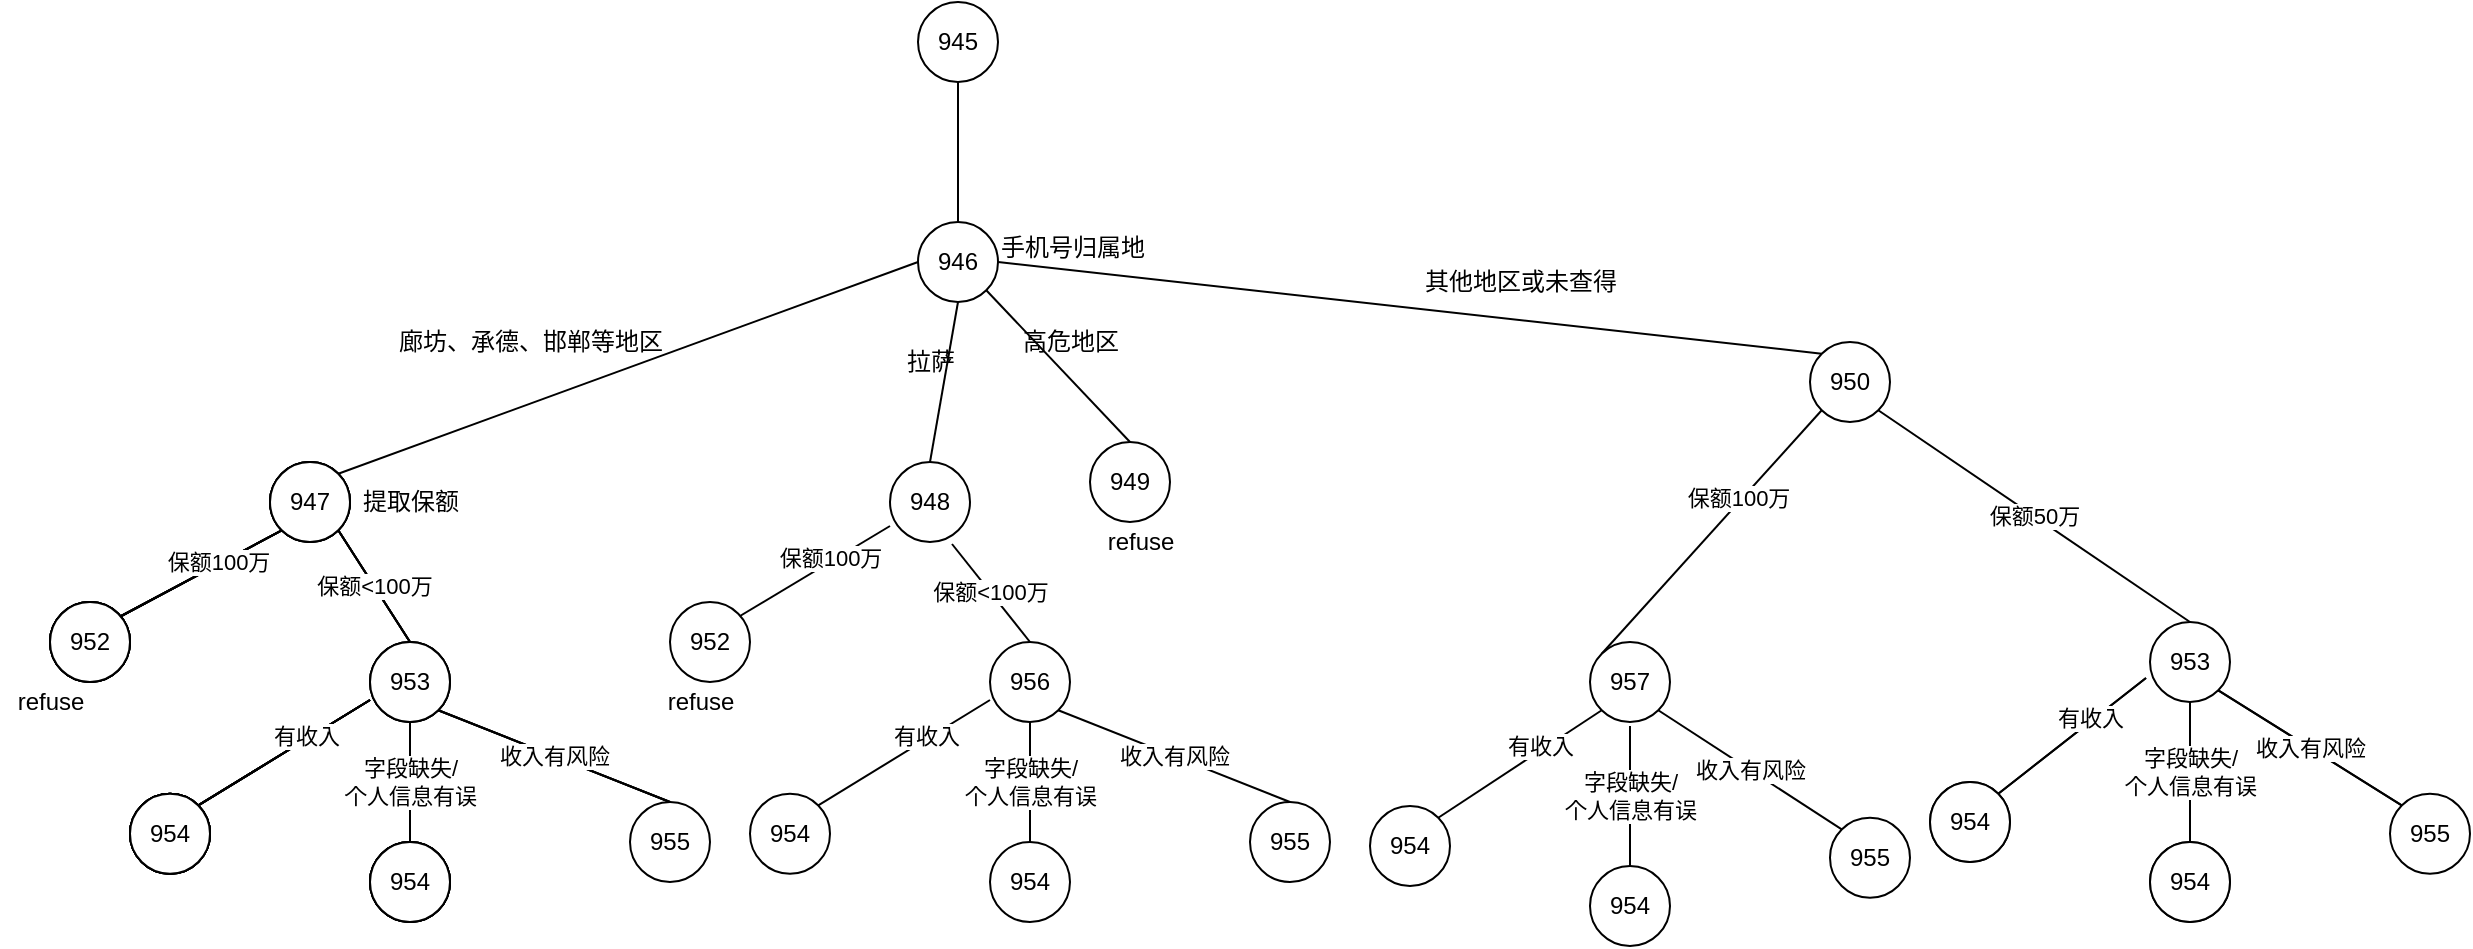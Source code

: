 <mxfile version="13.11.0" type="github">
  <diagram id="GqYp9QRgiTnMv4ogQ1yT" name="Page-1">
    <mxGraphModel dx="2249" dy="794" grid="1" gridSize="10" guides="1" tooltips="1" connect="1" arrows="1" fold="1" page="1" pageScale="1" pageWidth="827" pageHeight="1169" math="0" shadow="0">
      <root>
        <mxCell id="0" />
        <mxCell id="1" parent="0" />
        <mxCell id="ffeUi8GMqS-hSIrCTA7c-2" value="" style="endArrow=none;html=1;entryX=0.5;entryY=1;entryDx=0;entryDy=0;entryPerimeter=0;" edge="1" parent="1">
          <mxGeometry width="50" height="50" relative="1" as="geometry">
            <mxPoint x="414" y="190" as="sourcePoint" />
            <mxPoint x="414" y="120" as="targetPoint" />
          </mxGeometry>
        </mxCell>
        <mxCell id="ffeUi8GMqS-hSIrCTA7c-6" value="945" style="ellipse;whiteSpace=wrap;html=1;" vertex="1" parent="1">
          <mxGeometry x="394" y="80" width="40" height="40" as="geometry" />
        </mxCell>
        <mxCell id="ffeUi8GMqS-hSIrCTA7c-7" value="946" style="ellipse;whiteSpace=wrap;html=1;" vertex="1" parent="1">
          <mxGeometry x="394" y="190" width="40" height="40" as="geometry" />
        </mxCell>
        <mxCell id="ffeUi8GMqS-hSIrCTA7c-8" value="手机号归属地" style="text;html=1;align=center;verticalAlign=middle;resizable=0;points=[];autosize=1;" vertex="1" parent="1">
          <mxGeometry x="426" y="193" width="90" height="20" as="geometry" />
        </mxCell>
        <mxCell id="ffeUi8GMqS-hSIrCTA7c-9" value="" style="endArrow=none;html=1;entryX=0;entryY=0.5;entryDx=0;entryDy=0;exitX=1;exitY=0;exitDx=0;exitDy=0;" edge="1" parent="1" source="ffeUi8GMqS-hSIrCTA7c-13" target="ffeUi8GMqS-hSIrCTA7c-7">
          <mxGeometry width="50" height="50" relative="1" as="geometry">
            <mxPoint x="200" y="280" as="sourcePoint" />
            <mxPoint x="394" y="220" as="targetPoint" />
            <Array as="points" />
          </mxGeometry>
        </mxCell>
        <mxCell id="ffeUi8GMqS-hSIrCTA7c-10" value="" style="endArrow=none;html=1;entryX=0.5;entryY=1;entryDx=0;entryDy=0;exitX=0.5;exitY=0;exitDx=0;exitDy=0;" edge="1" parent="1" source="ffeUi8GMqS-hSIrCTA7c-14" target="ffeUi8GMqS-hSIrCTA7c-7">
          <mxGeometry width="50" height="50" relative="1" as="geometry">
            <mxPoint x="414" y="300" as="sourcePoint" />
            <mxPoint x="460" y="250" as="targetPoint" />
          </mxGeometry>
        </mxCell>
        <mxCell id="ffeUi8GMqS-hSIrCTA7c-11" value="" style="endArrow=none;html=1;entryX=1;entryY=1;entryDx=0;entryDy=0;" edge="1" parent="1" target="ffeUi8GMqS-hSIrCTA7c-7">
          <mxGeometry width="50" height="50" relative="1" as="geometry">
            <mxPoint x="500" y="300" as="sourcePoint" />
            <mxPoint x="500" y="250" as="targetPoint" />
          </mxGeometry>
        </mxCell>
        <mxCell id="ffeUi8GMqS-hSIrCTA7c-12" value="" style="endArrow=none;html=1;entryX=1;entryY=0.5;entryDx=0;entryDy=0;exitX=0;exitY=0;exitDx=0;exitDy=0;" edge="1" parent="1" source="ffeUi8GMqS-hSIrCTA7c-98" target="ffeUi8GMqS-hSIrCTA7c-7">
          <mxGeometry width="50" height="50" relative="1" as="geometry">
            <mxPoint x="650" y="300" as="sourcePoint" />
            <mxPoint x="540" y="230" as="targetPoint" />
          </mxGeometry>
        </mxCell>
        <mxCell id="ffeUi8GMqS-hSIrCTA7c-13" value="947" style="ellipse;whiteSpace=wrap;html=1;" vertex="1" parent="1">
          <mxGeometry x="70" y="310" width="40" height="40" as="geometry" />
        </mxCell>
        <mxCell id="ffeUi8GMqS-hSIrCTA7c-14" value="948" style="ellipse;whiteSpace=wrap;html=1;" vertex="1" parent="1">
          <mxGeometry x="380" y="310" width="40" height="40" as="geometry" />
        </mxCell>
        <mxCell id="ffeUi8GMqS-hSIrCTA7c-15" value="949" style="ellipse;whiteSpace=wrap;html=1;" vertex="1" parent="1">
          <mxGeometry x="480" y="300" width="40" height="40" as="geometry" />
        </mxCell>
        <mxCell id="ffeUi8GMqS-hSIrCTA7c-17" value="廊坊、承德、邯郸等地区" style="text;html=1;align=center;verticalAlign=middle;resizable=0;points=[];autosize=1;" vertex="1" parent="1">
          <mxGeometry x="125" y="240" width="150" height="20" as="geometry" />
        </mxCell>
        <mxCell id="ffeUi8GMqS-hSIrCTA7c-18" value="拉萨" style="text;html=1;align=center;verticalAlign=middle;resizable=0;points=[];autosize=1;" vertex="1" parent="1">
          <mxGeometry x="380" y="250" width="40" height="20" as="geometry" />
        </mxCell>
        <mxCell id="ffeUi8GMqS-hSIrCTA7c-19" value="高危地区" style="text;html=1;align=center;verticalAlign=middle;resizable=0;points=[];autosize=1;" vertex="1" parent="1">
          <mxGeometry x="440" y="240" width="60" height="20" as="geometry" />
        </mxCell>
        <mxCell id="ffeUi8GMqS-hSIrCTA7c-20" value="其他地区或未查得" style="text;html=1;align=center;verticalAlign=middle;resizable=0;points=[];autosize=1;" vertex="1" parent="1">
          <mxGeometry x="640" y="210" width="110" height="20" as="geometry" />
        </mxCell>
        <mxCell id="ffeUi8GMqS-hSIrCTA7c-21" value="提取保额" style="text;html=1;align=center;verticalAlign=middle;resizable=0;points=[];autosize=1;" vertex="1" parent="1">
          <mxGeometry x="110" y="320" width="60" height="20" as="geometry" />
        </mxCell>
        <mxCell id="ffeUi8GMqS-hSIrCTA7c-22" value="" style="endArrow=none;html=1;entryX=0;entryY=1;entryDx=0;entryDy=0;" edge="1" parent="1" target="ffeUi8GMqS-hSIrCTA7c-13">
          <mxGeometry width="50" height="50" relative="1" as="geometry">
            <mxPoint x="-10" y="390" as="sourcePoint" />
            <mxPoint x="70" y="340" as="targetPoint" />
          </mxGeometry>
        </mxCell>
        <mxCell id="ffeUi8GMqS-hSIrCTA7c-26" value="保额100万" style="edgeLabel;html=1;align=center;verticalAlign=middle;resizable=0;points=[];" vertex="1" connectable="0" parent="ffeUi8GMqS-hSIrCTA7c-22">
          <mxGeometry x="0.268" y="2" relative="1" as="geometry">
            <mxPoint as="offset" />
          </mxGeometry>
        </mxCell>
        <mxCell id="ffeUi8GMqS-hSIrCTA7c-23" value="952" style="ellipse;whiteSpace=wrap;html=1;" vertex="1" parent="1">
          <mxGeometry x="-40" y="380" width="40" height="40" as="geometry" />
        </mxCell>
        <mxCell id="ffeUi8GMqS-hSIrCTA7c-24" value="953" style="ellipse;whiteSpace=wrap;html=1;" vertex="1" parent="1">
          <mxGeometry x="120" y="400" width="40" height="40" as="geometry" />
        </mxCell>
        <mxCell id="ffeUi8GMqS-hSIrCTA7c-25" value="保额&amp;lt;100万" style="endArrow=none;html=1;entryX=1;entryY=1;entryDx=0;entryDy=0;exitX=0.5;exitY=0;exitDx=0;exitDy=0;" edge="1" parent="1" source="ffeUi8GMqS-hSIrCTA7c-24" target="ffeUi8GMqS-hSIrCTA7c-13">
          <mxGeometry width="50" height="50" relative="1" as="geometry">
            <mxPoint x="90" y="410" as="sourcePoint" />
            <mxPoint x="140" y="360" as="targetPoint" />
          </mxGeometry>
        </mxCell>
        <mxCell id="ffeUi8GMqS-hSIrCTA7c-27" value="refuse" style="text;html=1;align=center;verticalAlign=middle;resizable=0;points=[];autosize=1;" vertex="1" parent="1">
          <mxGeometry x="-65" y="420" width="50" height="20" as="geometry" />
        </mxCell>
        <mxCell id="ffeUi8GMqS-hSIrCTA7c-28" value="" style="endArrow=none;html=1;entryX=0;entryY=0.725;entryDx=0;entryDy=0;entryPerimeter=0;exitX=1;exitY=0;exitDx=0;exitDy=0;" edge="1" parent="1" source="ffeUi8GMqS-hSIrCTA7c-30" target="ffeUi8GMqS-hSIrCTA7c-24">
          <mxGeometry width="50" height="50" relative="1" as="geometry">
            <mxPoint x="80" y="475.86" as="sourcePoint" />
            <mxPoint x="165.858" y="430.002" as="targetPoint" />
          </mxGeometry>
        </mxCell>
        <mxCell id="ffeUi8GMqS-hSIrCTA7c-29" value="有收入" style="edgeLabel;html=1;align=center;verticalAlign=middle;resizable=0;points=[];" vertex="1" connectable="0" parent="ffeUi8GMqS-hSIrCTA7c-28">
          <mxGeometry x="0.268" y="2" relative="1" as="geometry">
            <mxPoint as="offset" />
          </mxGeometry>
        </mxCell>
        <mxCell id="ffeUi8GMqS-hSIrCTA7c-30" value="954" style="ellipse;whiteSpace=wrap;html=1;" vertex="1" parent="1">
          <mxGeometry y="475.86" width="40" height="40" as="geometry" />
        </mxCell>
        <mxCell id="ffeUi8GMqS-hSIrCTA7c-31" value="955" style="ellipse;whiteSpace=wrap;html=1;" vertex="1" parent="1">
          <mxGeometry x="250" y="480" width="40" height="40" as="geometry" />
        </mxCell>
        <mxCell id="ffeUi8GMqS-hSIrCTA7c-32" value="收入有风险" style="endArrow=none;html=1;entryX=1;entryY=1;entryDx=0;entryDy=0;exitX=0.5;exitY=0;exitDx=0;exitDy=0;" edge="1" parent="1" source="ffeUi8GMqS-hSIrCTA7c-31" target="ffeUi8GMqS-hSIrCTA7c-24">
          <mxGeometry width="50" height="50" relative="1" as="geometry">
            <mxPoint x="180" y="495.86" as="sourcePoint" />
            <mxPoint x="194.142" y="430.002" as="targetPoint" />
          </mxGeometry>
        </mxCell>
        <mxCell id="ffeUi8GMqS-hSIrCTA7c-34" value="954" style="ellipse;whiteSpace=wrap;html=1;" vertex="1" parent="1">
          <mxGeometry x="120" y="500" width="40" height="40" as="geometry" />
        </mxCell>
        <mxCell id="ffeUi8GMqS-hSIrCTA7c-35" value="字段缺失/&lt;br&gt;个人信息有误" style="endArrow=none;html=1;exitX=0.5;exitY=0;exitDx=0;exitDy=0;entryX=0.5;entryY=1;entryDx=0;entryDy=0;" edge="1" parent="1" source="ffeUi8GMqS-hSIrCTA7c-34" target="ffeUi8GMqS-hSIrCTA7c-24">
          <mxGeometry width="50" height="50" relative="1" as="geometry">
            <mxPoint x="410" y="430" as="sourcePoint" />
            <mxPoint x="170" y="430" as="targetPoint" />
            <Array as="points" />
          </mxGeometry>
        </mxCell>
        <mxCell id="ffeUi8GMqS-hSIrCTA7c-36" value="" style="endArrow=none;html=1;entryX=0;entryY=1;entryDx=0;entryDy=0;" edge="1" parent="1">
          <mxGeometry width="50" height="50" relative="1" as="geometry">
            <mxPoint x="-10" y="390" as="sourcePoint" />
            <mxPoint x="75.858" y="344.142" as="targetPoint" />
          </mxGeometry>
        </mxCell>
        <mxCell id="ffeUi8GMqS-hSIrCTA7c-37" value="保额100万" style="edgeLabel;html=1;align=center;verticalAlign=middle;resizable=0;points=[];" vertex="1" connectable="0" parent="ffeUi8GMqS-hSIrCTA7c-36">
          <mxGeometry x="0.268" y="2" relative="1" as="geometry">
            <mxPoint as="offset" />
          </mxGeometry>
        </mxCell>
        <mxCell id="ffeUi8GMqS-hSIrCTA7c-38" value="952" style="ellipse;whiteSpace=wrap;html=1;" vertex="1" parent="1">
          <mxGeometry x="-40" y="380" width="40" height="40" as="geometry" />
        </mxCell>
        <mxCell id="ffeUi8GMqS-hSIrCTA7c-39" value="956" style="ellipse;whiteSpace=wrap;html=1;" vertex="1" parent="1">
          <mxGeometry x="430" y="400" width="40" height="40" as="geometry" />
        </mxCell>
        <mxCell id="ffeUi8GMqS-hSIrCTA7c-40" value="保额&amp;lt;100万" style="endArrow=none;html=1;exitX=0.5;exitY=0;exitDx=0;exitDy=0;entryX=0.775;entryY=1.025;entryDx=0;entryDy=0;entryPerimeter=0;" edge="1" parent="1" source="ffeUi8GMqS-hSIrCTA7c-39" target="ffeUi8GMqS-hSIrCTA7c-14">
          <mxGeometry width="50" height="50" relative="1" as="geometry">
            <mxPoint x="400" y="410" as="sourcePoint" />
            <mxPoint x="430" y="344" as="targetPoint" />
          </mxGeometry>
        </mxCell>
        <mxCell id="ffeUi8GMqS-hSIrCTA7c-41" value="" style="endArrow=none;html=1;entryX=0;entryY=0.8;entryDx=0;entryDy=0;entryPerimeter=0;" edge="1" parent="1" target="ffeUi8GMqS-hSIrCTA7c-14">
          <mxGeometry width="50" height="50" relative="1" as="geometry">
            <mxPoint x="300" y="390" as="sourcePoint" />
            <mxPoint x="385.858" y="344.142" as="targetPoint" />
          </mxGeometry>
        </mxCell>
        <mxCell id="ffeUi8GMqS-hSIrCTA7c-42" value="保额100万" style="edgeLabel;html=1;align=center;verticalAlign=middle;resizable=0;points=[];" vertex="1" connectable="0" parent="ffeUi8GMqS-hSIrCTA7c-41">
          <mxGeometry x="0.268" y="2" relative="1" as="geometry">
            <mxPoint as="offset" />
          </mxGeometry>
        </mxCell>
        <mxCell id="ffeUi8GMqS-hSIrCTA7c-43" value="952" style="ellipse;whiteSpace=wrap;html=1;" vertex="1" parent="1">
          <mxGeometry x="270" y="380" width="40" height="40" as="geometry" />
        </mxCell>
        <mxCell id="ffeUi8GMqS-hSIrCTA7c-44" value="refuse" style="text;html=1;align=center;verticalAlign=middle;resizable=0;points=[];autosize=1;" vertex="1" parent="1">
          <mxGeometry x="260" y="420" width="50" height="20" as="geometry" />
        </mxCell>
        <mxCell id="ffeUi8GMqS-hSIrCTA7c-45" value="" style="endArrow=none;html=1;entryX=0;entryY=0.725;entryDx=0;entryDy=0;entryPerimeter=0;exitX=1;exitY=0;exitDx=0;exitDy=0;" edge="1" source="ffeUi8GMqS-hSIrCTA7c-47" parent="1">
          <mxGeometry width="50" height="50" relative="1" as="geometry">
            <mxPoint x="80" y="475.86" as="sourcePoint" />
            <mxPoint x="120" y="429" as="targetPoint" />
          </mxGeometry>
        </mxCell>
        <mxCell id="ffeUi8GMqS-hSIrCTA7c-46" value="有收入" style="edgeLabel;html=1;align=center;verticalAlign=middle;resizable=0;points=[];" vertex="1" connectable="0" parent="ffeUi8GMqS-hSIrCTA7c-45">
          <mxGeometry x="0.268" y="2" relative="1" as="geometry">
            <mxPoint as="offset" />
          </mxGeometry>
        </mxCell>
        <mxCell id="ffeUi8GMqS-hSIrCTA7c-47" value="954" style="ellipse;whiteSpace=wrap;html=1;" vertex="1" parent="1">
          <mxGeometry y="475.86" width="40" height="40" as="geometry" />
        </mxCell>
        <mxCell id="ffeUi8GMqS-hSIrCTA7c-50" value="954" style="ellipse;whiteSpace=wrap;html=1;" vertex="1" parent="1">
          <mxGeometry y="475.86" width="40" height="40" as="geometry" />
        </mxCell>
        <mxCell id="ffeUi8GMqS-hSIrCTA7c-51" value="" style="endArrow=none;html=1;entryX=0;entryY=0.725;entryDx=0;entryDy=0;entryPerimeter=0;exitX=1;exitY=0;exitDx=0;exitDy=0;" edge="1" source="ffeUi8GMqS-hSIrCTA7c-50" parent="1">
          <mxGeometry width="50" height="50" relative="1" as="geometry">
            <mxPoint x="80" y="475.86" as="sourcePoint" />
            <mxPoint x="120" y="429" as="targetPoint" />
          </mxGeometry>
        </mxCell>
        <mxCell id="ffeUi8GMqS-hSIrCTA7c-52" value="有收入" style="edgeLabel;html=1;align=center;verticalAlign=middle;resizable=0;points=[];" vertex="1" connectable="0" parent="ffeUi8GMqS-hSIrCTA7c-51">
          <mxGeometry x="0.268" y="2" relative="1" as="geometry">
            <mxPoint as="offset" />
          </mxGeometry>
        </mxCell>
        <mxCell id="ffeUi8GMqS-hSIrCTA7c-53" value="954" style="ellipse;whiteSpace=wrap;html=1;" vertex="1" parent="1">
          <mxGeometry x="120" y="500" width="40" height="40" as="geometry" />
        </mxCell>
        <mxCell id="ffeUi8GMqS-hSIrCTA7c-54" value="字段缺失/&lt;br&gt;个人信息有误" style="endArrow=none;html=1;exitX=0.5;exitY=0;exitDx=0;exitDy=0;entryX=0.5;entryY=1;entryDx=0;entryDy=0;" edge="1" source="ffeUi8GMqS-hSIrCTA7c-53" parent="1">
          <mxGeometry width="50" height="50" relative="1" as="geometry">
            <mxPoint x="410" y="430" as="sourcePoint" />
            <mxPoint x="140" y="440" as="targetPoint" />
            <Array as="points" />
          </mxGeometry>
        </mxCell>
        <mxCell id="ffeUi8GMqS-hSIrCTA7c-55" value="954" style="ellipse;whiteSpace=wrap;html=1;" vertex="1" parent="1">
          <mxGeometry y="475.86" width="40" height="40" as="geometry" />
        </mxCell>
        <mxCell id="ffeUi8GMqS-hSIrCTA7c-56" value="" style="endArrow=none;html=1;entryX=0;entryY=0.725;entryDx=0;entryDy=0;entryPerimeter=0;exitX=1;exitY=0;exitDx=0;exitDy=0;" edge="1" source="ffeUi8GMqS-hSIrCTA7c-55" parent="1">
          <mxGeometry width="50" height="50" relative="1" as="geometry">
            <mxPoint x="80" y="475.86" as="sourcePoint" />
            <mxPoint x="120" y="429" as="targetPoint" />
          </mxGeometry>
        </mxCell>
        <mxCell id="ffeUi8GMqS-hSIrCTA7c-57" value="有收入" style="edgeLabel;html=1;align=center;verticalAlign=middle;resizable=0;points=[];" vertex="1" connectable="0" parent="ffeUi8GMqS-hSIrCTA7c-56">
          <mxGeometry x="0.268" y="2" relative="1" as="geometry">
            <mxPoint as="offset" />
          </mxGeometry>
        </mxCell>
        <mxCell id="ffeUi8GMqS-hSIrCTA7c-58" value="954" style="ellipse;whiteSpace=wrap;html=1;" vertex="1" parent="1">
          <mxGeometry x="120" y="500" width="40" height="40" as="geometry" />
        </mxCell>
        <mxCell id="ffeUi8GMqS-hSIrCTA7c-59" value="字段缺失/&lt;br&gt;个人信息有误" style="endArrow=none;html=1;exitX=0.5;exitY=0;exitDx=0;exitDy=0;entryX=0.5;entryY=1;entryDx=0;entryDy=0;" edge="1" source="ffeUi8GMqS-hSIrCTA7c-58" parent="1">
          <mxGeometry width="50" height="50" relative="1" as="geometry">
            <mxPoint x="410" y="430" as="sourcePoint" />
            <mxPoint x="140" y="440" as="targetPoint" />
            <Array as="points" />
          </mxGeometry>
        </mxCell>
        <mxCell id="ffeUi8GMqS-hSIrCTA7c-60" value="收入有风险" style="endArrow=none;html=1;entryX=1;entryY=1;entryDx=0;entryDy=0;exitX=0.5;exitY=0;exitDx=0;exitDy=0;" edge="1" parent="1">
          <mxGeometry width="50" height="50" relative="1" as="geometry">
            <mxPoint x="270" y="480" as="sourcePoint" />
            <mxPoint x="154.142" y="434.142" as="targetPoint" />
          </mxGeometry>
        </mxCell>
        <mxCell id="ffeUi8GMqS-hSIrCTA7c-61" value="955" style="ellipse;whiteSpace=wrap;html=1;" vertex="1" parent="1">
          <mxGeometry x="560" y="480" width="40" height="40" as="geometry" />
        </mxCell>
        <mxCell id="ffeUi8GMqS-hSIrCTA7c-62" value="954" style="ellipse;whiteSpace=wrap;html=1;" vertex="1" parent="1">
          <mxGeometry x="310" y="475.86" width="40" height="40" as="geometry" />
        </mxCell>
        <mxCell id="ffeUi8GMqS-hSIrCTA7c-63" value="" style="endArrow=none;html=1;entryX=0;entryY=0.725;entryDx=0;entryDy=0;entryPerimeter=0;exitX=1;exitY=0;exitDx=0;exitDy=0;" edge="1" parent="1" source="ffeUi8GMqS-hSIrCTA7c-62">
          <mxGeometry width="50" height="50" relative="1" as="geometry">
            <mxPoint x="390" y="475.86" as="sourcePoint" />
            <mxPoint x="430" y="429" as="targetPoint" />
          </mxGeometry>
        </mxCell>
        <mxCell id="ffeUi8GMqS-hSIrCTA7c-64" value="有收入" style="edgeLabel;html=1;align=center;verticalAlign=middle;resizable=0;points=[];" vertex="1" connectable="0" parent="ffeUi8GMqS-hSIrCTA7c-63">
          <mxGeometry x="0.268" y="2" relative="1" as="geometry">
            <mxPoint as="offset" />
          </mxGeometry>
        </mxCell>
        <mxCell id="ffeUi8GMqS-hSIrCTA7c-65" value="954" style="ellipse;whiteSpace=wrap;html=1;" vertex="1" parent="1">
          <mxGeometry x="430" y="500" width="40" height="40" as="geometry" />
        </mxCell>
        <mxCell id="ffeUi8GMqS-hSIrCTA7c-66" value="字段缺失/&lt;br&gt;个人信息有误" style="endArrow=none;html=1;exitX=0.5;exitY=0;exitDx=0;exitDy=0;entryX=0.5;entryY=1;entryDx=0;entryDy=0;" edge="1" parent="1" source="ffeUi8GMqS-hSIrCTA7c-65">
          <mxGeometry width="50" height="50" relative="1" as="geometry">
            <mxPoint x="720" y="430" as="sourcePoint" />
            <mxPoint x="450" y="440" as="targetPoint" />
            <Array as="points">
              <mxPoint x="450" y="480" />
            </Array>
          </mxGeometry>
        </mxCell>
        <mxCell id="ffeUi8GMqS-hSIrCTA7c-67" value="收入有风险" style="endArrow=none;html=1;entryX=1;entryY=1;entryDx=0;entryDy=0;exitX=0.5;exitY=0;exitDx=0;exitDy=0;" edge="1" parent="1">
          <mxGeometry width="50" height="50" relative="1" as="geometry">
            <mxPoint x="580" y="480" as="sourcePoint" />
            <mxPoint x="464.142" y="434.142" as="targetPoint" />
          </mxGeometry>
        </mxCell>
        <mxCell id="ffeUi8GMqS-hSIrCTA7c-68" value="refuse" style="text;html=1;align=center;verticalAlign=middle;resizable=0;points=[];autosize=1;" vertex="1" parent="1">
          <mxGeometry x="480" y="340" width="50" height="20" as="geometry" />
        </mxCell>
        <mxCell id="ffeUi8GMqS-hSIrCTA7c-69" value="947" style="ellipse;whiteSpace=wrap;html=1;" vertex="1" parent="1">
          <mxGeometry x="70" y="310" width="40" height="40" as="geometry" />
        </mxCell>
        <mxCell id="ffeUi8GMqS-hSIrCTA7c-70" value="" style="endArrow=none;html=1;entryX=0;entryY=1;entryDx=0;entryDy=0;" edge="1" parent="1">
          <mxGeometry width="50" height="50" relative="1" as="geometry">
            <mxPoint x="-10" y="390" as="sourcePoint" />
            <mxPoint x="75.858" y="344.142" as="targetPoint" />
          </mxGeometry>
        </mxCell>
        <mxCell id="ffeUi8GMqS-hSIrCTA7c-71" value="保额100万" style="edgeLabel;html=1;align=center;verticalAlign=middle;resizable=0;points=[];" vertex="1" connectable="0" parent="ffeUi8GMqS-hSIrCTA7c-70">
          <mxGeometry x="0.268" y="2" relative="1" as="geometry">
            <mxPoint as="offset" />
          </mxGeometry>
        </mxCell>
        <mxCell id="ffeUi8GMqS-hSIrCTA7c-72" value="952" style="ellipse;whiteSpace=wrap;html=1;" vertex="1" parent="1">
          <mxGeometry x="-40" y="380" width="40" height="40" as="geometry" />
        </mxCell>
        <mxCell id="ffeUi8GMqS-hSIrCTA7c-73" value="保额&amp;lt;100万" style="endArrow=none;html=1;entryX=1;entryY=1;entryDx=0;entryDy=0;exitX=0.5;exitY=0;exitDx=0;exitDy=0;" edge="1" target="ffeUi8GMqS-hSIrCTA7c-69" parent="1">
          <mxGeometry width="50" height="50" relative="1" as="geometry">
            <mxPoint x="140" y="400" as="sourcePoint" />
            <mxPoint x="140" y="360" as="targetPoint" />
          </mxGeometry>
        </mxCell>
        <mxCell id="ffeUi8GMqS-hSIrCTA7c-74" value="947" style="ellipse;whiteSpace=wrap;html=1;" vertex="1" parent="1">
          <mxGeometry x="70" y="310" width="40" height="40" as="geometry" />
        </mxCell>
        <mxCell id="ffeUi8GMqS-hSIrCTA7c-75" value="" style="endArrow=none;html=1;entryX=0;entryY=1;entryDx=0;entryDy=0;" edge="1" parent="1">
          <mxGeometry width="50" height="50" relative="1" as="geometry">
            <mxPoint x="-10" y="390" as="sourcePoint" />
            <mxPoint x="75.858" y="344.142" as="targetPoint" />
          </mxGeometry>
        </mxCell>
        <mxCell id="ffeUi8GMqS-hSIrCTA7c-76" value="保额100万" style="edgeLabel;html=1;align=center;verticalAlign=middle;resizable=0;points=[];" vertex="1" connectable="0" parent="ffeUi8GMqS-hSIrCTA7c-75">
          <mxGeometry x="0.268" y="2" relative="1" as="geometry">
            <mxPoint as="offset" />
          </mxGeometry>
        </mxCell>
        <mxCell id="ffeUi8GMqS-hSIrCTA7c-77" value="952" style="ellipse;whiteSpace=wrap;html=1;" vertex="1" parent="1">
          <mxGeometry x="-40" y="380" width="40" height="40" as="geometry" />
        </mxCell>
        <mxCell id="ffeUi8GMqS-hSIrCTA7c-78" value="保额&amp;lt;100万" style="endArrow=none;html=1;entryX=1;entryY=1;entryDx=0;entryDy=0;exitX=0.5;exitY=0;exitDx=0;exitDy=0;" edge="1" target="ffeUi8GMqS-hSIrCTA7c-74" parent="1">
          <mxGeometry width="50" height="50" relative="1" as="geometry">
            <mxPoint x="140" y="400" as="sourcePoint" />
            <mxPoint x="140" y="360" as="targetPoint" />
          </mxGeometry>
        </mxCell>
        <mxCell id="ffeUi8GMqS-hSIrCTA7c-79" value="953" style="ellipse;whiteSpace=wrap;html=1;" vertex="1" parent="1">
          <mxGeometry x="120" y="400" width="40" height="40" as="geometry" />
        </mxCell>
        <mxCell id="ffeUi8GMqS-hSIrCTA7c-80" value="" style="endArrow=none;html=1;entryX=0;entryY=0.725;entryDx=0;entryDy=0;entryPerimeter=0;exitX=1;exitY=0;exitDx=0;exitDy=0;" edge="1" source="ffeUi8GMqS-hSIrCTA7c-82" parent="1">
          <mxGeometry width="50" height="50" relative="1" as="geometry">
            <mxPoint x="80" y="475.86" as="sourcePoint" />
            <mxPoint x="120" y="429" as="targetPoint" />
          </mxGeometry>
        </mxCell>
        <mxCell id="ffeUi8GMqS-hSIrCTA7c-81" value="有收入" style="edgeLabel;html=1;align=center;verticalAlign=middle;resizable=0;points=[];" vertex="1" connectable="0" parent="ffeUi8GMqS-hSIrCTA7c-80">
          <mxGeometry x="0.268" y="2" relative="1" as="geometry">
            <mxPoint as="offset" />
          </mxGeometry>
        </mxCell>
        <mxCell id="ffeUi8GMqS-hSIrCTA7c-82" value="954" style="ellipse;whiteSpace=wrap;html=1;" vertex="1" parent="1">
          <mxGeometry y="475.86" width="40" height="40" as="geometry" />
        </mxCell>
        <mxCell id="ffeUi8GMqS-hSIrCTA7c-83" value="954" style="ellipse;whiteSpace=wrap;html=1;" vertex="1" parent="1">
          <mxGeometry x="120" y="500" width="40" height="40" as="geometry" />
        </mxCell>
        <mxCell id="ffeUi8GMqS-hSIrCTA7c-84" value="字段缺失/&lt;br&gt;个人信息有误" style="endArrow=none;html=1;exitX=0.5;exitY=0;exitDx=0;exitDy=0;entryX=0.5;entryY=1;entryDx=0;entryDy=0;" edge="1" source="ffeUi8GMqS-hSIrCTA7c-83" parent="1">
          <mxGeometry width="50" height="50" relative="1" as="geometry">
            <mxPoint x="410" y="430" as="sourcePoint" />
            <mxPoint x="140" y="440" as="targetPoint" />
            <Array as="points" />
          </mxGeometry>
        </mxCell>
        <mxCell id="ffeUi8GMqS-hSIrCTA7c-85" value="947" style="ellipse;whiteSpace=wrap;html=1;" vertex="1" parent="1">
          <mxGeometry x="70" y="310" width="40" height="40" as="geometry" />
        </mxCell>
        <mxCell id="ffeUi8GMqS-hSIrCTA7c-86" value="" style="endArrow=none;html=1;entryX=0;entryY=1;entryDx=0;entryDy=0;" edge="1" parent="1">
          <mxGeometry width="50" height="50" relative="1" as="geometry">
            <mxPoint x="-10" y="390" as="sourcePoint" />
            <mxPoint x="75.858" y="344.142" as="targetPoint" />
          </mxGeometry>
        </mxCell>
        <mxCell id="ffeUi8GMqS-hSIrCTA7c-87" value="保额100万" style="edgeLabel;html=1;align=center;verticalAlign=middle;resizable=0;points=[];" vertex="1" connectable="0" parent="ffeUi8GMqS-hSIrCTA7c-86">
          <mxGeometry x="0.268" y="2" relative="1" as="geometry">
            <mxPoint as="offset" />
          </mxGeometry>
        </mxCell>
        <mxCell id="ffeUi8GMqS-hSIrCTA7c-88" value="952" style="ellipse;whiteSpace=wrap;html=1;" vertex="1" parent="1">
          <mxGeometry x="-40" y="380" width="40" height="40" as="geometry" />
        </mxCell>
        <mxCell id="ffeUi8GMqS-hSIrCTA7c-89" value="保额&amp;lt;100万" style="endArrow=none;html=1;entryX=1;entryY=1;entryDx=0;entryDy=0;exitX=0.5;exitY=0;exitDx=0;exitDy=0;" edge="1" target="ffeUi8GMqS-hSIrCTA7c-85" parent="1">
          <mxGeometry width="50" height="50" relative="1" as="geometry">
            <mxPoint x="140" y="400" as="sourcePoint" />
            <mxPoint x="140" y="360" as="targetPoint" />
          </mxGeometry>
        </mxCell>
        <mxCell id="ffeUi8GMqS-hSIrCTA7c-90" value="953" style="ellipse;whiteSpace=wrap;html=1;" vertex="1" parent="1">
          <mxGeometry x="120" y="400" width="40" height="40" as="geometry" />
        </mxCell>
        <mxCell id="ffeUi8GMqS-hSIrCTA7c-91" value="" style="endArrow=none;html=1;entryX=0;entryY=0.725;entryDx=0;entryDy=0;entryPerimeter=0;exitX=1;exitY=0;exitDx=0;exitDy=0;" edge="1" source="ffeUi8GMqS-hSIrCTA7c-93" parent="1">
          <mxGeometry width="50" height="50" relative="1" as="geometry">
            <mxPoint x="80" y="475.86" as="sourcePoint" />
            <mxPoint x="120" y="429" as="targetPoint" />
          </mxGeometry>
        </mxCell>
        <mxCell id="ffeUi8GMqS-hSIrCTA7c-92" value="有收入" style="edgeLabel;html=1;align=center;verticalAlign=middle;resizable=0;points=[];" vertex="1" connectable="0" parent="ffeUi8GMqS-hSIrCTA7c-91">
          <mxGeometry x="0.268" y="2" relative="1" as="geometry">
            <mxPoint as="offset" />
          </mxGeometry>
        </mxCell>
        <mxCell id="ffeUi8GMqS-hSIrCTA7c-93" value="954" style="ellipse;whiteSpace=wrap;html=1;" vertex="1" parent="1">
          <mxGeometry y="475.86" width="40" height="40" as="geometry" />
        </mxCell>
        <mxCell id="ffeUi8GMqS-hSIrCTA7c-94" value="954" style="ellipse;whiteSpace=wrap;html=1;" vertex="1" parent="1">
          <mxGeometry x="120" y="500" width="40" height="40" as="geometry" />
        </mxCell>
        <mxCell id="ffeUi8GMqS-hSIrCTA7c-95" value="字段缺失/&lt;br&gt;个人信息有误" style="endArrow=none;html=1;exitX=0.5;exitY=0;exitDx=0;exitDy=0;entryX=0.5;entryY=1;entryDx=0;entryDy=0;" edge="1" source="ffeUi8GMqS-hSIrCTA7c-94" parent="1">
          <mxGeometry width="50" height="50" relative="1" as="geometry">
            <mxPoint x="410" y="430" as="sourcePoint" />
            <mxPoint x="140" y="440" as="targetPoint" />
            <Array as="points" />
          </mxGeometry>
        </mxCell>
        <mxCell id="ffeUi8GMqS-hSIrCTA7c-96" value="收入有风险" style="endArrow=none;html=1;entryX=1;entryY=1;entryDx=0;entryDy=0;exitX=0.5;exitY=0;exitDx=0;exitDy=0;" edge="1" parent="1">
          <mxGeometry width="50" height="50" relative="1" as="geometry">
            <mxPoint x="270" y="480" as="sourcePoint" />
            <mxPoint x="154.142" y="434.142" as="targetPoint" />
          </mxGeometry>
        </mxCell>
        <mxCell id="ffeUi8GMqS-hSIrCTA7c-97" value="955" style="ellipse;whiteSpace=wrap;html=1;" vertex="1" parent="1">
          <mxGeometry x="1130" y="475.86" width="40" height="40" as="geometry" />
        </mxCell>
        <mxCell id="ffeUi8GMqS-hSIrCTA7c-98" value="950" style="ellipse;whiteSpace=wrap;html=1;" vertex="1" parent="1">
          <mxGeometry x="840" y="250" width="40" height="40" as="geometry" />
        </mxCell>
        <mxCell id="ffeUi8GMqS-hSIrCTA7c-99" value="" style="endArrow=none;html=1;entryX=0;entryY=1;entryDx=0;entryDy=0;exitX=0;exitY=0;exitDx=0;exitDy=0;" edge="1" parent="1" source="ffeUi8GMqS-hSIrCTA7c-101" target="ffeUi8GMqS-hSIrCTA7c-98">
          <mxGeometry width="50" height="50" relative="1" as="geometry">
            <mxPoint x="630" y="410" as="sourcePoint" />
            <mxPoint x="715.858" y="364.142" as="targetPoint" />
          </mxGeometry>
        </mxCell>
        <mxCell id="ffeUi8GMqS-hSIrCTA7c-100" value="保额100万" style="edgeLabel;html=1;align=center;verticalAlign=middle;resizable=0;points=[];" vertex="1" connectable="0" parent="ffeUi8GMqS-hSIrCTA7c-99">
          <mxGeometry x="0.268" y="2" relative="1" as="geometry">
            <mxPoint as="offset" />
          </mxGeometry>
        </mxCell>
        <mxCell id="ffeUi8GMqS-hSIrCTA7c-101" value="957" style="ellipse;whiteSpace=wrap;html=1;" vertex="1" parent="1">
          <mxGeometry x="730" y="400" width="40" height="40" as="geometry" />
        </mxCell>
        <mxCell id="ffeUi8GMqS-hSIrCTA7c-102" value="保额50万" style="endArrow=none;html=1;entryX=1;entryY=1;entryDx=0;entryDy=0;exitX=0.5;exitY=0;exitDx=0;exitDy=0;" edge="1" parent="1" target="ffeUi8GMqS-hSIrCTA7c-98" source="ffeUi8GMqS-hSIrCTA7c-103">
          <mxGeometry width="50" height="50" relative="1" as="geometry">
            <mxPoint x="780" y="420" as="sourcePoint" />
            <mxPoint x="780" y="380" as="targetPoint" />
          </mxGeometry>
        </mxCell>
        <mxCell id="ffeUi8GMqS-hSIrCTA7c-103" value="953" style="ellipse;whiteSpace=wrap;html=1;" vertex="1" parent="1">
          <mxGeometry x="1010" y="390" width="40" height="40" as="geometry" />
        </mxCell>
        <mxCell id="ffeUi8GMqS-hSIrCTA7c-104" value="" style="endArrow=none;html=1;entryX=-0.05;entryY=0.7;entryDx=0;entryDy=0;entryPerimeter=0;exitX=1;exitY=0;exitDx=0;exitDy=0;" edge="1" parent="1" source="ffeUi8GMqS-hSIrCTA7c-106" target="ffeUi8GMqS-hSIrCTA7c-103">
          <mxGeometry width="50" height="50" relative="1" as="geometry">
            <mxPoint x="720" y="495.86" as="sourcePoint" />
            <mxPoint x="760" y="449" as="targetPoint" />
          </mxGeometry>
        </mxCell>
        <mxCell id="ffeUi8GMqS-hSIrCTA7c-105" value="有收入" style="edgeLabel;html=1;align=center;verticalAlign=middle;resizable=0;points=[];" vertex="1" connectable="0" parent="ffeUi8GMqS-hSIrCTA7c-104">
          <mxGeometry x="0.268" y="2" relative="1" as="geometry">
            <mxPoint as="offset" />
          </mxGeometry>
        </mxCell>
        <mxCell id="ffeUi8GMqS-hSIrCTA7c-106" value="954" style="ellipse;whiteSpace=wrap;html=1;" vertex="1" parent="1">
          <mxGeometry x="900" y="470" width="40" height="40" as="geometry" />
        </mxCell>
        <mxCell id="ffeUi8GMqS-hSIrCTA7c-107" value="954" style="ellipse;whiteSpace=wrap;html=1;" vertex="1" parent="1">
          <mxGeometry x="1010" y="500" width="40" height="40" as="geometry" />
        </mxCell>
        <mxCell id="ffeUi8GMqS-hSIrCTA7c-108" value="字段缺失/&lt;br&gt;个人信息有误" style="endArrow=none;html=1;exitX=0.5;exitY=0;exitDx=0;exitDy=0;entryX=0.5;entryY=1;entryDx=0;entryDy=0;" edge="1" parent="1" source="ffeUi8GMqS-hSIrCTA7c-107" target="ffeUi8GMqS-hSIrCTA7c-103">
          <mxGeometry width="50" height="50" relative="1" as="geometry">
            <mxPoint x="1050" y="450" as="sourcePoint" />
            <mxPoint x="780" y="460" as="targetPoint" />
            <Array as="points" />
          </mxGeometry>
        </mxCell>
        <mxCell id="ffeUi8GMqS-hSIrCTA7c-109" value="收入有风险" style="endArrow=none;html=1;entryX=1;entryY=1;entryDx=0;entryDy=0;exitX=0;exitY=0;exitDx=0;exitDy=0;" edge="1" parent="1" source="ffeUi8GMqS-hSIrCTA7c-97" target="ffeUi8GMqS-hSIrCTA7c-103">
          <mxGeometry width="50" height="50" relative="1" as="geometry">
            <mxPoint x="910" y="500" as="sourcePoint" />
            <mxPoint x="794.142" y="454.142" as="targetPoint" />
          </mxGeometry>
        </mxCell>
        <mxCell id="ffeUi8GMqS-hSIrCTA7c-112" value="" style="endArrow=none;html=1;entryX=-0.05;entryY=0.7;entryDx=0;entryDy=0;entryPerimeter=0;exitX=1;exitY=0;exitDx=0;exitDy=0;" edge="1" source="ffeUi8GMqS-hSIrCTA7c-114" parent="1">
          <mxGeometry width="50" height="50" relative="1" as="geometry">
            <mxPoint x="720" y="495.86" as="sourcePoint" />
            <mxPoint x="1008" y="418" as="targetPoint" />
          </mxGeometry>
        </mxCell>
        <mxCell id="ffeUi8GMqS-hSIrCTA7c-113" value="有收入" style="edgeLabel;html=1;align=center;verticalAlign=middle;resizable=0;points=[];" vertex="1" connectable="0" parent="ffeUi8GMqS-hSIrCTA7c-112">
          <mxGeometry x="0.268" y="2" relative="1" as="geometry">
            <mxPoint as="offset" />
          </mxGeometry>
        </mxCell>
        <mxCell id="ffeUi8GMqS-hSIrCTA7c-114" value="954" style="ellipse;whiteSpace=wrap;html=1;" vertex="1" parent="1">
          <mxGeometry x="900" y="470" width="40" height="40" as="geometry" />
        </mxCell>
        <mxCell id="ffeUi8GMqS-hSIrCTA7c-115" value="954" style="ellipse;whiteSpace=wrap;html=1;" vertex="1" parent="1">
          <mxGeometry x="1010" y="500" width="40" height="40" as="geometry" />
        </mxCell>
        <mxCell id="ffeUi8GMqS-hSIrCTA7c-116" value="字段缺失/&lt;br&gt;个人信息有误" style="endArrow=none;html=1;exitX=0.5;exitY=0;exitDx=0;exitDy=0;entryX=0.5;entryY=1;entryDx=0;entryDy=0;" edge="1" source="ffeUi8GMqS-hSIrCTA7c-115" parent="1">
          <mxGeometry width="50" height="50" relative="1" as="geometry">
            <mxPoint x="1050" y="450" as="sourcePoint" />
            <mxPoint x="1030" y="430" as="targetPoint" />
            <Array as="points" />
          </mxGeometry>
        </mxCell>
        <mxCell id="ffeUi8GMqS-hSIrCTA7c-117" value="收入有风险" style="endArrow=none;html=1;entryX=1;entryY=1;entryDx=0;entryDy=0;exitX=0;exitY=0;exitDx=0;exitDy=0;" edge="1" parent="1">
          <mxGeometry width="50" height="50" relative="1" as="geometry">
            <mxPoint x="1135.858" y="481.718" as="sourcePoint" />
            <mxPoint x="1044.142" y="424.142" as="targetPoint" />
          </mxGeometry>
        </mxCell>
        <mxCell id="ffeUi8GMqS-hSIrCTA7c-118" value="955" style="ellipse;whiteSpace=wrap;html=1;" vertex="1" parent="1">
          <mxGeometry x="850" y="487.86" width="40" height="40" as="geometry" />
        </mxCell>
        <mxCell id="ffeUi8GMqS-hSIrCTA7c-119" value="" style="endArrow=none;html=1;entryX=0;entryY=1;entryDx=0;entryDy=0;exitX=1;exitY=0;exitDx=0;exitDy=0;" edge="1" parent="1" source="ffeUi8GMqS-hSIrCTA7c-121" target="ffeUi8GMqS-hSIrCTA7c-101">
          <mxGeometry width="50" height="50" relative="1" as="geometry">
            <mxPoint x="440" y="507.86" as="sourcePoint" />
            <mxPoint x="728" y="430" as="targetPoint" />
          </mxGeometry>
        </mxCell>
        <mxCell id="ffeUi8GMqS-hSIrCTA7c-120" value="有收入" style="edgeLabel;html=1;align=center;verticalAlign=middle;resizable=0;points=[];" vertex="1" connectable="0" parent="ffeUi8GMqS-hSIrCTA7c-119">
          <mxGeometry x="0.268" y="2" relative="1" as="geometry">
            <mxPoint as="offset" />
          </mxGeometry>
        </mxCell>
        <mxCell id="ffeUi8GMqS-hSIrCTA7c-121" value="954" style="ellipse;whiteSpace=wrap;html=1;" vertex="1" parent="1">
          <mxGeometry x="620" y="482" width="40" height="40" as="geometry" />
        </mxCell>
        <mxCell id="ffeUi8GMqS-hSIrCTA7c-122" value="954" style="ellipse;whiteSpace=wrap;html=1;" vertex="1" parent="1">
          <mxGeometry x="730" y="512" width="40" height="40" as="geometry" />
        </mxCell>
        <mxCell id="ffeUi8GMqS-hSIrCTA7c-123" value="字段缺失/&lt;br&gt;个人信息有误" style="endArrow=none;html=1;exitX=0.5;exitY=0;exitDx=0;exitDy=0;" edge="1" parent="1" source="ffeUi8GMqS-hSIrCTA7c-122">
          <mxGeometry width="50" height="50" relative="1" as="geometry">
            <mxPoint x="770" y="462" as="sourcePoint" />
            <mxPoint x="750" y="442" as="targetPoint" />
            <Array as="points" />
          </mxGeometry>
        </mxCell>
        <mxCell id="ffeUi8GMqS-hSIrCTA7c-124" value="收入有风险" style="endArrow=none;html=1;entryX=1;entryY=1;entryDx=0;entryDy=0;exitX=0;exitY=0;exitDx=0;exitDy=0;" edge="1" parent="1" target="ffeUi8GMqS-hSIrCTA7c-101">
          <mxGeometry width="50" height="50" relative="1" as="geometry">
            <mxPoint x="855.858" y="493.718" as="sourcePoint" />
            <mxPoint x="764.142" y="436.142" as="targetPoint" />
          </mxGeometry>
        </mxCell>
      </root>
    </mxGraphModel>
  </diagram>
</mxfile>

